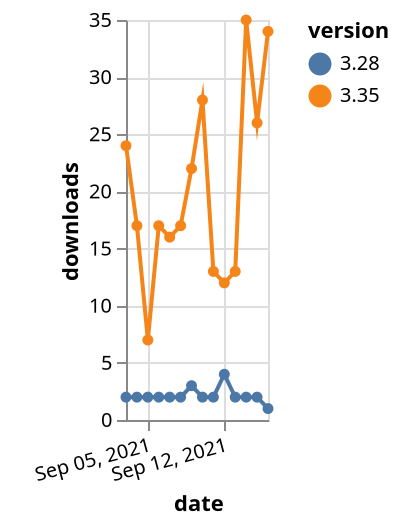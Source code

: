 {"$schema": "https://vega.github.io/schema/vega-lite/v5.json", "description": "A simple bar chart with embedded data.", "data": {"values": [{"date": "2021-09-03", "total": 2704, "delta": 2, "version": "3.28"}, {"date": "2021-09-04", "total": 2706, "delta": 2, "version": "3.28"}, {"date": "2021-09-05", "total": 2708, "delta": 2, "version": "3.28"}, {"date": "2021-09-06", "total": 2710, "delta": 2, "version": "3.28"}, {"date": "2021-09-07", "total": 2712, "delta": 2, "version": "3.28"}, {"date": "2021-09-08", "total": 2714, "delta": 2, "version": "3.28"}, {"date": "2021-09-09", "total": 2717, "delta": 3, "version": "3.28"}, {"date": "2021-09-10", "total": 2719, "delta": 2, "version": "3.28"}, {"date": "2021-09-11", "total": 2721, "delta": 2, "version": "3.28"}, {"date": "2021-09-12", "total": 2725, "delta": 4, "version": "3.28"}, {"date": "2021-09-13", "total": 2727, "delta": 2, "version": "3.28"}, {"date": "2021-09-14", "total": 2729, "delta": 2, "version": "3.28"}, {"date": "2021-09-15", "total": 2731, "delta": 2, "version": "3.28"}, {"date": "2021-09-16", "total": 2732, "delta": 1, "version": "3.28"}, {"date": "2021-09-03", "total": 32666, "delta": 24, "version": "3.35"}, {"date": "2021-09-04", "total": 32683, "delta": 17, "version": "3.35"}, {"date": "2021-09-05", "total": 32690, "delta": 7, "version": "3.35"}, {"date": "2021-09-06", "total": 32707, "delta": 17, "version": "3.35"}, {"date": "2021-09-07", "total": 32723, "delta": 16, "version": "3.35"}, {"date": "2021-09-08", "total": 32740, "delta": 17, "version": "3.35"}, {"date": "2021-09-09", "total": 32762, "delta": 22, "version": "3.35"}, {"date": "2021-09-10", "total": 32790, "delta": 28, "version": "3.35"}, {"date": "2021-09-11", "total": 32803, "delta": 13, "version": "3.35"}, {"date": "2021-09-12", "total": 32815, "delta": 12, "version": "3.35"}, {"date": "2021-09-13", "total": 32828, "delta": 13, "version": "3.35"}, {"date": "2021-09-14", "total": 32863, "delta": 35, "version": "3.35"}, {"date": "2021-09-15", "total": 32889, "delta": 26, "version": "3.35"}, {"date": "2021-09-16", "total": 32923, "delta": 34, "version": "3.35"}]}, "width": "container", "mark": {"type": "line", "point": {"filled": true}}, "encoding": {"x": {"field": "date", "type": "temporal", "timeUnit": "yearmonthdate", "title": "date", "axis": {"labelAngle": -15}}, "y": {"field": "delta", "type": "quantitative", "title": "downloads"}, "color": {"field": "version", "type": "nominal"}, "tooltip": {"field": "delta"}}}